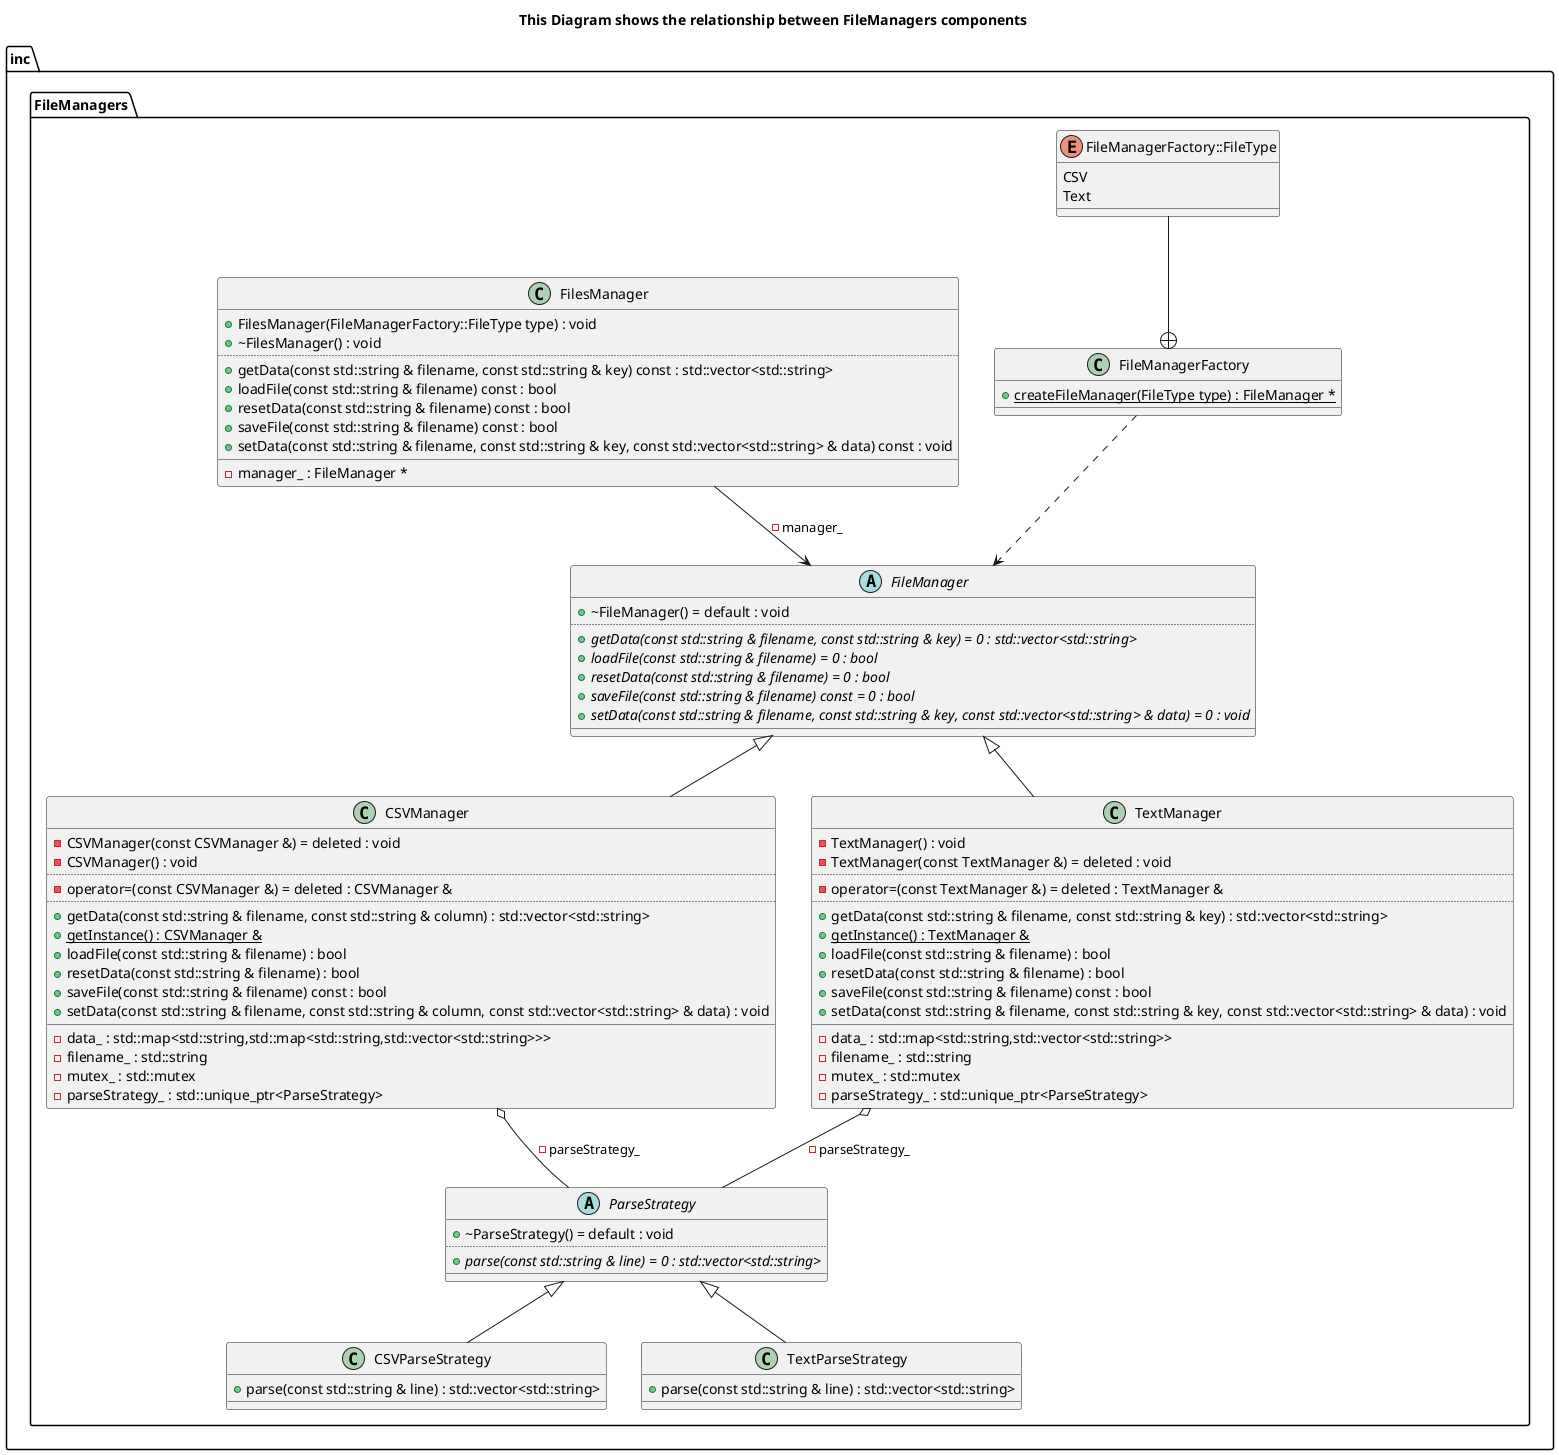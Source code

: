 @startuml
title This Diagram shows the relationship between FileManagers components
package [inc] as C_0000392941554902932752 {
package [FileManagers] as C_0001111627525490536684 {
abstract "ParseStrategy" as C_0000106775899698471070
abstract C_0000106775899698471070 {
+~ParseStrategy() = default : void
..
{abstract} +parse(const std::string & line) = 0 : std::vector<std::string>
__
}
abstract "FileManager" as C_0001762709798774898242
abstract C_0001762709798774898242 {
+~FileManager() = default : void
..
{abstract} +getData(const std::string & filename, const std::string & key) = 0 : std::vector<std::string>
{abstract} +loadFile(const std::string & filename) = 0 : bool
{abstract} +resetData(const std::string & filename) = 0 : bool
{abstract} +saveFile(const std::string & filename) const = 0 : bool
{abstract} +setData(const std::string & filename, const std::string & key, const std::vector<std::string> & data) = 0 : void
__
}
class "CSVParseStrategy" as C_0000985390514549420001
class C_0000985390514549420001 {
+parse(const std::string & line) : std::vector<std::string>
__
}
class "CSVManager" as C_0000209334664465276570
class C_0000209334664465276570 {
-CSVManager(const CSVManager &) = deleted : void
-CSVManager() : void
..
-operator=(const CSVManager &) = deleted : CSVManager &
..
+getData(const std::string & filename, const std::string & column) : std::vector<std::string>
{static} +getInstance() : CSVManager &
+loadFile(const std::string & filename) : bool
+resetData(const std::string & filename) : bool
+saveFile(const std::string & filename) const : bool
+setData(const std::string & filename, const std::string & column, const std::vector<std::string> & data) : void
__
-data_ : std::map<std::string,std::map<std::string,std::vector<std::string>>>
-filename_ : std::string
-mutex_ : std::mutex
-parseStrategy_ : std::unique_ptr<ParseStrategy>
}
class "TextParseStrategy" as C_0001366781052303509844
class C_0001366781052303509844 {
+parse(const std::string & line) : std::vector<std::string>
__
}
class "TextManager" as C_0000941663537070951489
class C_0000941663537070951489 {
-TextManager() : void
-TextManager(const TextManager &) = deleted : void
..
-operator=(const TextManager &) = deleted : TextManager &
..
+getData(const std::string & filename, const std::string & key) : std::vector<std::string>
{static} +getInstance() : TextManager &
+loadFile(const std::string & filename) : bool
+resetData(const std::string & filename) : bool
+saveFile(const std::string & filename) const : bool
+setData(const std::string & filename, const std::string & key, const std::vector<std::string> & data) : void
__
-data_ : std::map<std::string,std::vector<std::string>>
-filename_ : std::string
-mutex_ : std::mutex
-parseStrategy_ : std::unique_ptr<ParseStrategy>
}
class "FileManagerFactory" as C_0000362978639096402652
class C_0000362978639096402652 {
{static} +createFileManager(FileType type) : FileManager *
__
}
enum "FileManagerFactory::FileType" as C_0001739866015142771395
enum C_0001739866015142771395 {
CSV
Text
}
class "FilesManager" as C_0000951998978134492581
class C_0000951998978134492581 {
+FilesManager(FileManagerFactory::FileType type) : void
+~FilesManager() : void
..
+getData(const std::string & filename, const std::string & key) const : std::vector<std::string>
+loadFile(const std::string & filename) const : bool
+resetData(const std::string & filename) const : bool
+saveFile(const std::string & filename) const : bool
+setData(const std::string & filename, const std::string & key, const std::vector<std::string> & data) const : void
__
-manager_ : FileManager *
}
}
}
C_0000106775899698471070 <|-- C_0000985390514549420001
C_0000209334664465276570 o-- C_0000106775899698471070 : -parseStrategy_
C_0001762709798774898242 <|-- C_0000209334664465276570
C_0000106775899698471070 <|-- C_0001366781052303509844
C_0000941663537070951489 o-- C_0000106775899698471070 : -parseStrategy_
C_0001762709798774898242 <|-- C_0000941663537070951489
C_0000362978639096402652 ..> C_0001762709798774898242
C_0001739866015142771395 --+ C_0000362978639096402652
C_0000951998978134492581 --> C_0001762709798774898242 : -manager_

'Generated with clang-uml, version 0.5.2
'LLVM version clang version 18.1.1 (https://github.com/llvm/llvm-project.git dba2a75e9c7ef81fe84774ba5eee5e67e01d801a)
@enduml
